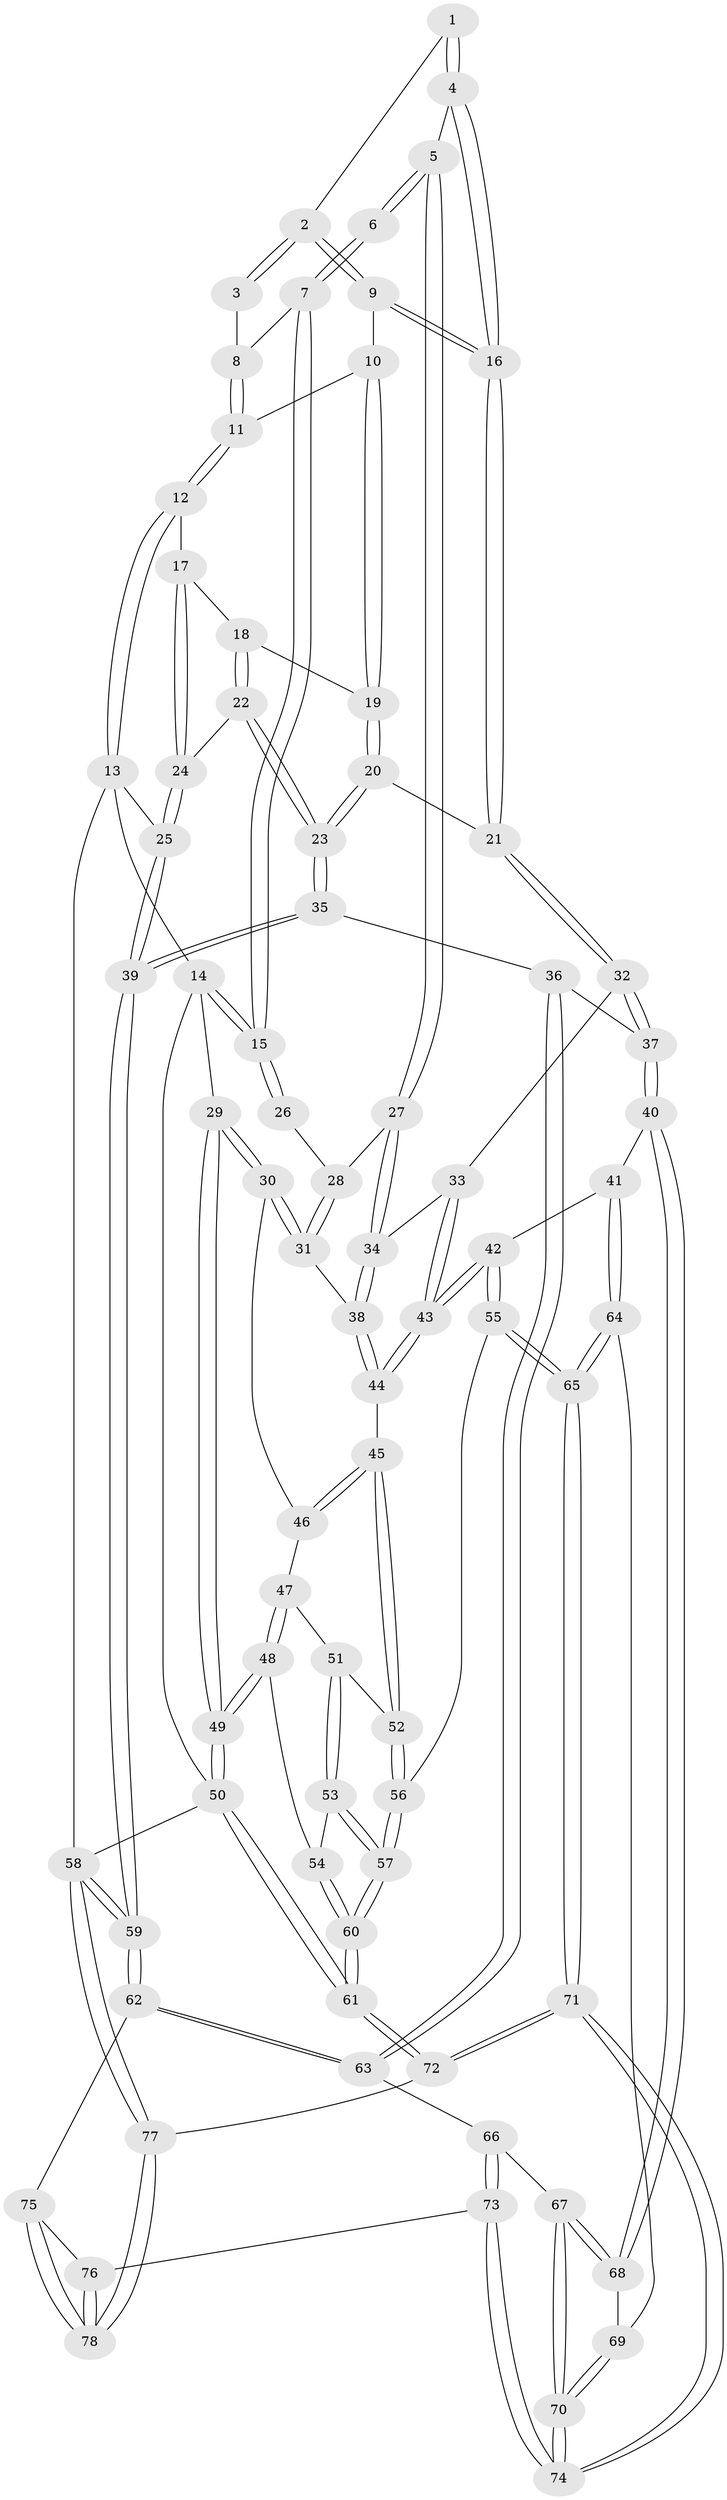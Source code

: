 // coarse degree distribution, {5: 0.45652173913043476, 4: 0.34782608695652173, 3: 0.06521739130434782, 6: 0.06521739130434782, 2: 0.021739130434782608, 9: 0.021739130434782608, 7: 0.021739130434782608}
// Generated by graph-tools (version 1.1) at 2025/06/03/04/25 22:06:51]
// undirected, 78 vertices, 192 edges
graph export_dot {
graph [start="1"]
  node [color=gray90,style=filled];
  1 [pos="+0.5721969177832136+0.08495986801433099"];
  2 [pos="+0.6788248965471064+0.09375786533352687"];
  3 [pos="+0.5567611813417492+0.02322102957643545"];
  4 [pos="+0.4815773960322459+0.21140490193536898"];
  5 [pos="+0.4808239620188668+0.2112234546809461"];
  6 [pos="+0.43787846112327705+0.17657451220993364"];
  7 [pos="+0.357890856536867+0"];
  8 [pos="+0.38795057069651234+0"];
  9 [pos="+0.7199748188987538+0.10855409347198537"];
  10 [pos="+0.7434246388998745+0.09100916100063712"];
  11 [pos="+0.9334646866729912+0"];
  12 [pos="+1+0"];
  13 [pos="+1+0"];
  14 [pos="+0+0"];
  15 [pos="+0+0"];
  16 [pos="+0.6092891150370209+0.26177364233703915"];
  17 [pos="+0.9206798796715251+0.21734758493254042"];
  18 [pos="+0.8824924975668177+0.2267547561667837"];
  19 [pos="+0.8190733087600088+0.20555887149349342"];
  20 [pos="+0.7623191464085189+0.3450214617563414"];
  21 [pos="+0.6154527213383493+0.27565341890128175"];
  22 [pos="+0.8227048204144433+0.38534459180073305"];
  23 [pos="+0.8143085996420328+0.3962436333672507"];
  24 [pos="+0.9562374464800123+0.28259621154330417"];
  25 [pos="+1+0.416793985743649"];
  26 [pos="+0.33736291247924016+0.21920812620040994"];
  27 [pos="+0.4008685776846217+0.38662029579534124"];
  28 [pos="+0.3076151965684191+0.240638428072386"];
  29 [pos="+0+0.26451387773704943"];
  30 [pos="+0.016265298997307588+0.3326272403206187"];
  31 [pos="+0.12769173048167712+0.33391692837327597"];
  32 [pos="+0.5761047909925832+0.4100766498337758"];
  33 [pos="+0.41244284234651424+0.4345015942028421"];
  34 [pos="+0.39016627233723084+0.42437139790268863"];
  35 [pos="+0.8624789904756729+0.5565719357468569"];
  36 [pos="+0.7363951528211741+0.6148811326132905"];
  37 [pos="+0.6595511885619146+0.6416802393723502"];
  38 [pos="+0.34785082977789056+0.43615427772226967"];
  39 [pos="+1+0.6174799293468863"];
  40 [pos="+0.6564722465746131+0.6447040865259344"];
  41 [pos="+0.5831789020864966+0.6619888012758927"];
  42 [pos="+0.5611743057205135+0.6600095926575856"];
  43 [pos="+0.5140358215658317+0.6254147204467875"];
  44 [pos="+0.31955882567794586+0.5791478956545555"];
  45 [pos="+0.30181151032315007+0.5931012491348635"];
  46 [pos="+0.06585537886540015+0.42371876763965693"];
  47 [pos="+0.11217884996200854+0.5821106255136107"];
  48 [pos="+0.10052947245698494+0.6763466738199384"];
  49 [pos="+0+0.6836136196262643"];
  50 [pos="+0+1"];
  51 [pos="+0.214814339196136+0.6229022852258888"];
  52 [pos="+0.2882160938364542+0.6231546076194591"];
  53 [pos="+0.15840025317858666+0.7100564947071276"];
  54 [pos="+0.10910120627373247+0.6925745024456568"];
  55 [pos="+0.3223805634031445+0.7968964596021255"];
  56 [pos="+0.29887306631863075+0.7926454991747203"];
  57 [pos="+0.2874398122452015+0.7973775644010255"];
  58 [pos="+1+1"];
  59 [pos="+1+0.6885737891875061"];
  60 [pos="+0+1"];
  61 [pos="+0+1"];
  62 [pos="+1+0.7811466159305392"];
  63 [pos="+0.8523388051145114+0.8313935055580387"];
  64 [pos="+0.505773575005352+0.9225305778251527"];
  65 [pos="+0.4757987647299689+0.979194116239472"];
  66 [pos="+0.779735818946682+0.8884123748131721"];
  67 [pos="+0.7741094835283996+0.8853956726453138"];
  68 [pos="+0.6925707077426817+0.7918027537253179"];
  69 [pos="+0.6615046025380587+0.8455394248177547"];
  70 [pos="+0.6226241849834558+1"];
  71 [pos="+0.5116397176200453+1"];
  72 [pos="+0.5085367057932393+1"];
  73 [pos="+0.8096476676451485+0.9362375000474304"];
  74 [pos="+0.5794761446146525+1"];
  75 [pos="+1+0.8179421106201644"];
  76 [pos="+0.8606422646033616+0.9869754488454937"];
  77 [pos="+0.8940792156109473+1"];
  78 [pos="+0.8902240050202853+1"];
  1 -- 2;
  1 -- 4;
  1 -- 4;
  2 -- 3;
  2 -- 3;
  2 -- 9;
  2 -- 9;
  3 -- 8;
  4 -- 5;
  4 -- 16;
  4 -- 16;
  5 -- 6;
  5 -- 6;
  5 -- 27;
  5 -- 27;
  6 -- 7;
  6 -- 7;
  7 -- 8;
  7 -- 15;
  7 -- 15;
  8 -- 11;
  8 -- 11;
  9 -- 10;
  9 -- 16;
  9 -- 16;
  10 -- 11;
  10 -- 19;
  10 -- 19;
  11 -- 12;
  11 -- 12;
  12 -- 13;
  12 -- 13;
  12 -- 17;
  13 -- 14;
  13 -- 25;
  13 -- 58;
  14 -- 15;
  14 -- 15;
  14 -- 29;
  14 -- 50;
  15 -- 26;
  15 -- 26;
  16 -- 21;
  16 -- 21;
  17 -- 18;
  17 -- 24;
  17 -- 24;
  18 -- 19;
  18 -- 22;
  18 -- 22;
  19 -- 20;
  19 -- 20;
  20 -- 21;
  20 -- 23;
  20 -- 23;
  21 -- 32;
  21 -- 32;
  22 -- 23;
  22 -- 23;
  22 -- 24;
  23 -- 35;
  23 -- 35;
  24 -- 25;
  24 -- 25;
  25 -- 39;
  25 -- 39;
  26 -- 28;
  27 -- 28;
  27 -- 34;
  27 -- 34;
  28 -- 31;
  28 -- 31;
  29 -- 30;
  29 -- 30;
  29 -- 49;
  29 -- 49;
  30 -- 31;
  30 -- 31;
  30 -- 46;
  31 -- 38;
  32 -- 33;
  32 -- 37;
  32 -- 37;
  33 -- 34;
  33 -- 43;
  33 -- 43;
  34 -- 38;
  34 -- 38;
  35 -- 36;
  35 -- 39;
  35 -- 39;
  36 -- 37;
  36 -- 63;
  36 -- 63;
  37 -- 40;
  37 -- 40;
  38 -- 44;
  38 -- 44;
  39 -- 59;
  39 -- 59;
  40 -- 41;
  40 -- 68;
  40 -- 68;
  41 -- 42;
  41 -- 64;
  41 -- 64;
  42 -- 43;
  42 -- 43;
  42 -- 55;
  42 -- 55;
  43 -- 44;
  43 -- 44;
  44 -- 45;
  45 -- 46;
  45 -- 46;
  45 -- 52;
  45 -- 52;
  46 -- 47;
  47 -- 48;
  47 -- 48;
  47 -- 51;
  48 -- 49;
  48 -- 49;
  48 -- 54;
  49 -- 50;
  49 -- 50;
  50 -- 61;
  50 -- 61;
  50 -- 58;
  51 -- 52;
  51 -- 53;
  51 -- 53;
  52 -- 56;
  52 -- 56;
  53 -- 54;
  53 -- 57;
  53 -- 57;
  54 -- 60;
  54 -- 60;
  55 -- 56;
  55 -- 65;
  55 -- 65;
  56 -- 57;
  56 -- 57;
  57 -- 60;
  57 -- 60;
  58 -- 59;
  58 -- 59;
  58 -- 77;
  58 -- 77;
  59 -- 62;
  59 -- 62;
  60 -- 61;
  60 -- 61;
  61 -- 72;
  61 -- 72;
  62 -- 63;
  62 -- 63;
  62 -- 75;
  63 -- 66;
  64 -- 65;
  64 -- 65;
  64 -- 69;
  65 -- 71;
  65 -- 71;
  66 -- 67;
  66 -- 73;
  66 -- 73;
  67 -- 68;
  67 -- 68;
  67 -- 70;
  67 -- 70;
  68 -- 69;
  69 -- 70;
  69 -- 70;
  70 -- 74;
  70 -- 74;
  71 -- 72;
  71 -- 72;
  71 -- 74;
  71 -- 74;
  72 -- 77;
  73 -- 74;
  73 -- 74;
  73 -- 76;
  75 -- 76;
  75 -- 78;
  75 -- 78;
  76 -- 78;
  76 -- 78;
  77 -- 78;
  77 -- 78;
}

